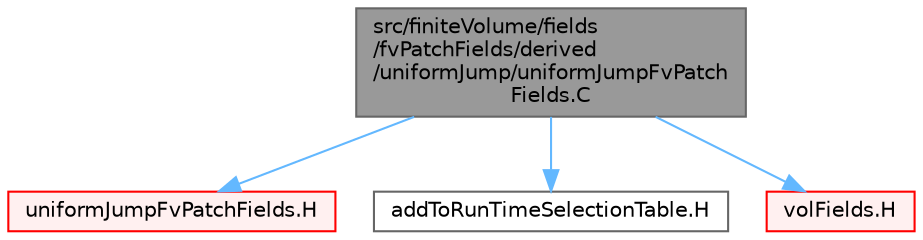 digraph "src/finiteVolume/fields/fvPatchFields/derived/uniformJump/uniformJumpFvPatchFields.C"
{
 // LATEX_PDF_SIZE
  bgcolor="transparent";
  edge [fontname=Helvetica,fontsize=10,labelfontname=Helvetica,labelfontsize=10];
  node [fontname=Helvetica,fontsize=10,shape=box,height=0.2,width=0.4];
  Node1 [id="Node000001",label="src/finiteVolume/fields\l/fvPatchFields/derived\l/uniformJump/uniformJumpFvPatch\lFields.C",height=0.2,width=0.4,color="gray40", fillcolor="grey60", style="filled", fontcolor="black",tooltip=" "];
  Node1 -> Node2 [id="edge1_Node000001_Node000002",color="steelblue1",style="solid",tooltip=" "];
  Node2 [id="Node000002",label="uniformJumpFvPatchFields.H",height=0.2,width=0.4,color="red", fillcolor="#FFF0F0", style="filled",URL="$uniformJumpFvPatchFields_8H.html",tooltip=" "];
  Node1 -> Node310 [id="edge2_Node000001_Node000310",color="steelblue1",style="solid",tooltip=" "];
  Node310 [id="Node000310",label="addToRunTimeSelectionTable.H",height=0.2,width=0.4,color="grey40", fillcolor="white", style="filled",URL="$addToRunTimeSelectionTable_8H.html",tooltip="Macros for easy insertion into run-time selection tables."];
  Node1 -> Node311 [id="edge3_Node000001_Node000311",color="steelblue1",style="solid",tooltip=" "];
  Node311 [id="Node000311",label="volFields.H",height=0.2,width=0.4,color="red", fillcolor="#FFF0F0", style="filled",URL="$volFields_8H.html",tooltip=" "];
}
